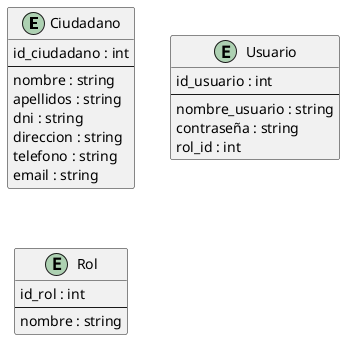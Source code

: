 @startuml

entity "Ciudadano" as Ciudadano {
   id_ciudadano : int 
  --
  nombre : string
  apellidos : string
  dni : string
  direccion : string
  telefono : string
  email : string
}

entity "Usuario" as Usuario {
   id_usuario : int 
  --
  nombre_usuario : string
  contraseña : string
  rol_id : int 
}

entity "Rol" as Rol {
   id_rol : int 
  --
  nombre : string
}
